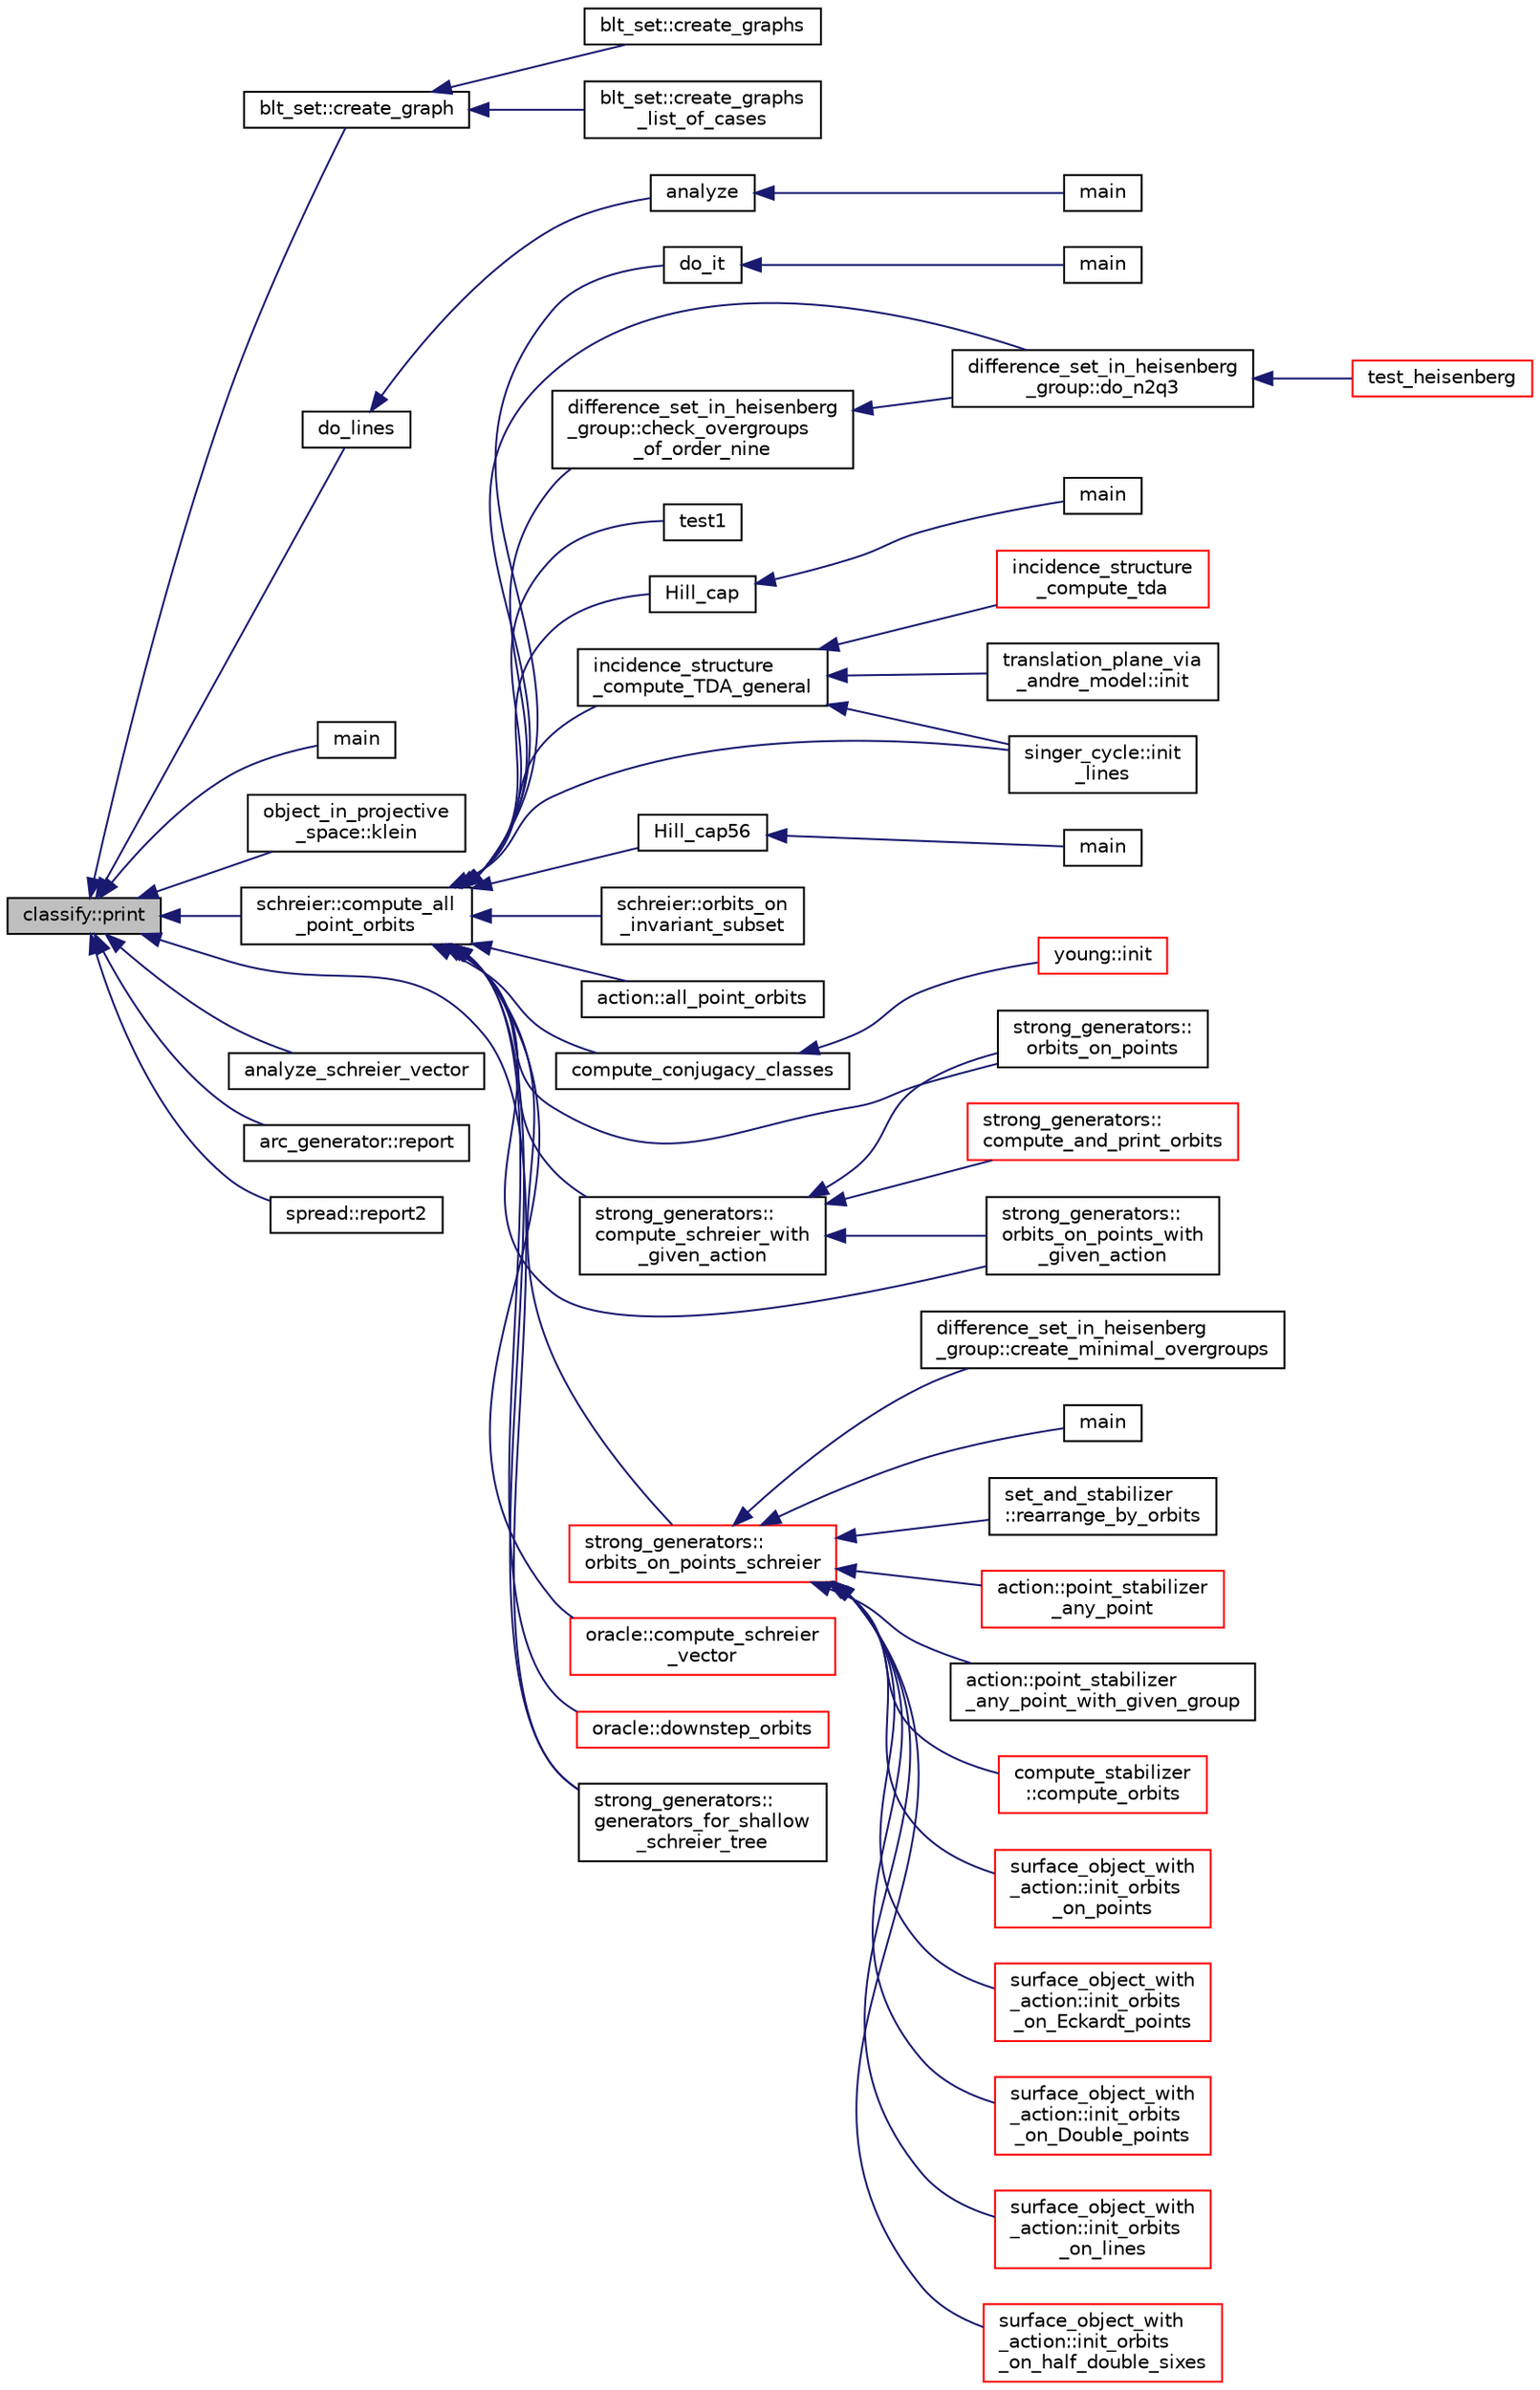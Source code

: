 digraph "classify::print"
{
  edge [fontname="Helvetica",fontsize="10",labelfontname="Helvetica",labelfontsize="10"];
  node [fontname="Helvetica",fontsize="10",shape=record];
  rankdir="LR";
  Node257 [label="classify::print",height=0.2,width=0.4,color="black", fillcolor="grey75", style="filled", fontcolor="black"];
  Node257 -> Node258 [dir="back",color="midnightblue",fontsize="10",style="solid",fontname="Helvetica"];
  Node258 [label="blt_set::create_graph",height=0.2,width=0.4,color="black", fillcolor="white", style="filled",URL="$d1/d3d/classblt__set.html#ae92249ece99ffbc92e93e49cd5d5dccf"];
  Node258 -> Node259 [dir="back",color="midnightblue",fontsize="10",style="solid",fontname="Helvetica"];
  Node259 [label="blt_set::create_graphs",height=0.2,width=0.4,color="black", fillcolor="white", style="filled",URL="$d1/d3d/classblt__set.html#a3f1d4a8ed15875c47b327949f26a4533"];
  Node258 -> Node260 [dir="back",color="midnightblue",fontsize="10",style="solid",fontname="Helvetica"];
  Node260 [label="blt_set::create_graphs\l_list_of_cases",height=0.2,width=0.4,color="black", fillcolor="white", style="filled",URL="$d1/d3d/classblt__set.html#a91ad531d4154bd887182dbd6121476f3"];
  Node257 -> Node261 [dir="back",color="midnightblue",fontsize="10",style="solid",fontname="Helvetica"];
  Node261 [label="do_lines",height=0.2,width=0.4,color="black", fillcolor="white", style="filled",URL="$da/d90/analyze_8_c.html#a8a0ad1642efe3759982b81e0fa63f035"];
  Node261 -> Node262 [dir="back",color="midnightblue",fontsize="10",style="solid",fontname="Helvetica"];
  Node262 [label="analyze",height=0.2,width=0.4,color="black", fillcolor="white", style="filled",URL="$da/d90/analyze_8_c.html#aa0c05ca3fc5b1b83451c5a4928234f5e"];
  Node262 -> Node263 [dir="back",color="midnightblue",fontsize="10",style="solid",fontname="Helvetica"];
  Node263 [label="main",height=0.2,width=0.4,color="black", fillcolor="white", style="filled",URL="$da/d90/analyze_8_c.html#a3c04138a5bfe5d72780bb7e82a18e627"];
  Node257 -> Node264 [dir="back",color="midnightblue",fontsize="10",style="solid",fontname="Helvetica"];
  Node264 [label="main",height=0.2,width=0.4,color="black", fillcolor="white", style="filled",URL="$df/da4/distribution_8_c.html#a3c04138a5bfe5d72780bb7e82a18e627"];
  Node257 -> Node265 [dir="back",color="midnightblue",fontsize="10",style="solid",fontname="Helvetica"];
  Node265 [label="object_in_projective\l_space::klein",height=0.2,width=0.4,color="black", fillcolor="white", style="filled",URL="$d7/d08/classobject__in__projective__space.html#a5b8beb58d83a6c274b2b8bd2c4e176c1"];
  Node257 -> Node266 [dir="back",color="midnightblue",fontsize="10",style="solid",fontname="Helvetica"];
  Node266 [label="schreier::compute_all\l_point_orbits",height=0.2,width=0.4,color="black", fillcolor="white", style="filled",URL="$d3/dd6/classschreier.html#a1deec048f51f380bc3476d4cd4d95e94"];
  Node266 -> Node267 [dir="back",color="midnightblue",fontsize="10",style="solid",fontname="Helvetica"];
  Node267 [label="do_it",height=0.2,width=0.4,color="black", fillcolor="white", style="filled",URL="$da/da3/burnside_8_c.html#a6a1ed4d46bdb13e56112f47f0565c25b"];
  Node267 -> Node268 [dir="back",color="midnightblue",fontsize="10",style="solid",fontname="Helvetica"];
  Node268 [label="main",height=0.2,width=0.4,color="black", fillcolor="white", style="filled",URL="$da/da3/burnside_8_c.html#a3c04138a5bfe5d72780bb7e82a18e627"];
  Node266 -> Node269 [dir="back",color="midnightblue",fontsize="10",style="solid",fontname="Helvetica"];
  Node269 [label="difference_set_in_heisenberg\l_group::do_n2q3",height=0.2,width=0.4,color="black", fillcolor="white", style="filled",URL="$de/d8a/classdifference__set__in__heisenberg__group.html#aca82ff116dd5d17cfbb311e809b6d023"];
  Node269 -> Node270 [dir="back",color="midnightblue",fontsize="10",style="solid",fontname="Helvetica"];
  Node270 [label="test_heisenberg",height=0.2,width=0.4,color="red", fillcolor="white", style="filled",URL="$d7/db9/tao_8_c.html#a87d0c5c3b1f228ddbc4f326d3b662c24"];
  Node266 -> Node272 [dir="back",color="midnightblue",fontsize="10",style="solid",fontname="Helvetica"];
  Node272 [label="difference_set_in_heisenberg\l_group::check_overgroups\l_of_order_nine",height=0.2,width=0.4,color="black", fillcolor="white", style="filled",URL="$de/d8a/classdifference__set__in__heisenberg__group.html#af7075193cf272d5b63356e21ec1ab8a8"];
  Node272 -> Node269 [dir="back",color="midnightblue",fontsize="10",style="solid",fontname="Helvetica"];
  Node266 -> Node273 [dir="back",color="midnightblue",fontsize="10",style="solid",fontname="Helvetica"];
  Node273 [label="test1",height=0.2,width=0.4,color="black", fillcolor="white", style="filled",URL="$d9/db0/factor__space_8_c.html#ae2a201e46836d85cb2c5579a837b641a"];
  Node266 -> Node274 [dir="back",color="midnightblue",fontsize="10",style="solid",fontname="Helvetica"];
  Node274 [label="Hill_cap",height=0.2,width=0.4,color="black", fillcolor="white", style="filled",URL="$da/d28/hill_8_c.html#a7c2543fe497e681d4b492b16ea7f933e"];
  Node274 -> Node275 [dir="back",color="midnightblue",fontsize="10",style="solid",fontname="Helvetica"];
  Node275 [label="main",height=0.2,width=0.4,color="black", fillcolor="white", style="filled",URL="$da/d28/hill_8_c.html#a217dbf8b442f20279ea00b898af96f52"];
  Node266 -> Node276 [dir="back",color="midnightblue",fontsize="10",style="solid",fontname="Helvetica"];
  Node276 [label="incidence_structure\l_compute_TDA_general",height=0.2,width=0.4,color="black", fillcolor="white", style="filled",URL="$df/d74/tl__geometry_8h.html#a21ab759f6e646f3fe703c17f39361448"];
  Node276 -> Node277 [dir="back",color="midnightblue",fontsize="10",style="solid",fontname="Helvetica"];
  Node277 [label="incidence_structure\l_compute_tda",height=0.2,width=0.4,color="red", fillcolor="white", style="filled",URL="$df/d74/tl__geometry_8h.html#ab3a7584f120bbaf752a5bd831d3ebf72"];
  Node276 -> Node279 [dir="back",color="midnightblue",fontsize="10",style="solid",fontname="Helvetica"];
  Node279 [label="singer_cycle::init\l_lines",height=0.2,width=0.4,color="black", fillcolor="white", style="filled",URL="$d8/d13/classsinger__cycle.html#a817cbf613596d5db2cf5e926db8fa328"];
  Node276 -> Node280 [dir="back",color="midnightblue",fontsize="10",style="solid",fontname="Helvetica"];
  Node280 [label="translation_plane_via\l_andre_model::init",height=0.2,width=0.4,color="black", fillcolor="white", style="filled",URL="$d1/dcc/classtranslation__plane__via__andre__model.html#adb424599de168ade331979a9218ee07b"];
  Node266 -> Node281 [dir="back",color="midnightblue",fontsize="10",style="solid",fontname="Helvetica"];
  Node281 [label="Hill_cap56",height=0.2,width=0.4,color="black", fillcolor="white", style="filled",URL="$df/d74/tl__geometry_8h.html#ad7fc0ff2bf8455ab25e170c6930047a6"];
  Node281 -> Node282 [dir="back",color="midnightblue",fontsize="10",style="solid",fontname="Helvetica"];
  Node282 [label="main",height=0.2,width=0.4,color="black", fillcolor="white", style="filled",URL="$d4/d6e/make__something_8_c.html#a217dbf8b442f20279ea00b898af96f52"];
  Node266 -> Node283 [dir="back",color="midnightblue",fontsize="10",style="solid",fontname="Helvetica"];
  Node283 [label="schreier::orbits_on\l_invariant_subset",height=0.2,width=0.4,color="black", fillcolor="white", style="filled",URL="$d3/dd6/classschreier.html#a852787d7b3448fd7c05b481b9ee95bdc"];
  Node266 -> Node284 [dir="back",color="midnightblue",fontsize="10",style="solid",fontname="Helvetica"];
  Node284 [label="action::all_point_orbits",height=0.2,width=0.4,color="black", fillcolor="white", style="filled",URL="$d2/d86/classaction.html#a69c5d635fef1124cf0a1b4cd5e879262"];
  Node266 -> Node285 [dir="back",color="midnightblue",fontsize="10",style="solid",fontname="Helvetica"];
  Node285 [label="compute_conjugacy_classes",height=0.2,width=0.4,color="black", fillcolor="white", style="filled",URL="$dc/dd4/group__actions_8h.html#a3a3f311d8e19e481707b3e54dbb35066"];
  Node285 -> Node286 [dir="back",color="midnightblue",fontsize="10",style="solid",fontname="Helvetica"];
  Node286 [label="young::init",height=0.2,width=0.4,color="red", fillcolor="white", style="filled",URL="$dd/d68/classyoung.html#abbcd21425b16be0635f5ede77c0cdc28"];
  Node266 -> Node290 [dir="back",color="midnightblue",fontsize="10",style="solid",fontname="Helvetica"];
  Node290 [label="strong_generators::\lcompute_schreier_with\l_given_action",height=0.2,width=0.4,color="black", fillcolor="white", style="filled",URL="$dc/d09/classstrong__generators.html#a4124e0060db9e45c8f698c9fab00d946"];
  Node290 -> Node291 [dir="back",color="midnightblue",fontsize="10",style="solid",fontname="Helvetica"];
  Node291 [label="strong_generators::\lorbits_on_points",height=0.2,width=0.4,color="black", fillcolor="white", style="filled",URL="$dc/d09/classstrong__generators.html#a0db41e5d931067f14ae1066e89988fba"];
  Node290 -> Node292 [dir="back",color="midnightblue",fontsize="10",style="solid",fontname="Helvetica"];
  Node292 [label="strong_generators::\lorbits_on_points_with\l_given_action",height=0.2,width=0.4,color="black", fillcolor="white", style="filled",URL="$dc/d09/classstrong__generators.html#ab903661b1847f798b7833035f2d2950c"];
  Node290 -> Node293 [dir="back",color="midnightblue",fontsize="10",style="solid",fontname="Helvetica"];
  Node293 [label="strong_generators::\lcompute_and_print_orbits",height=0.2,width=0.4,color="red", fillcolor="white", style="filled",URL="$dc/d09/classstrong__generators.html#aff9b042c0430f65b53ebbf51b32db09b"];
  Node266 -> Node291 [dir="back",color="midnightblue",fontsize="10",style="solid",fontname="Helvetica"];
  Node266 -> Node292 [dir="back",color="midnightblue",fontsize="10",style="solid",fontname="Helvetica"];
  Node266 -> Node309 [dir="back",color="midnightblue",fontsize="10",style="solid",fontname="Helvetica"];
  Node309 [label="strong_generators::\lorbits_on_points_schreier",height=0.2,width=0.4,color="red", fillcolor="white", style="filled",URL="$dc/d09/classstrong__generators.html#adf3f35989ff7ac9fdbcf0a4e241eef9f"];
  Node309 -> Node310 [dir="back",color="midnightblue",fontsize="10",style="solid",fontname="Helvetica"];
  Node310 [label="difference_set_in_heisenberg\l_group::create_minimal_overgroups",height=0.2,width=0.4,color="black", fillcolor="white", style="filled",URL="$de/d8a/classdifference__set__in__heisenberg__group.html#a9bde5ad5da3ebaebf98fbfd3e8110b79"];
  Node309 -> Node311 [dir="back",color="midnightblue",fontsize="10",style="solid",fontname="Helvetica"];
  Node311 [label="main",height=0.2,width=0.4,color="black", fillcolor="white", style="filled",URL="$d5/d13/simeon_8_c.html#ae66f6b31b5ad750f1fe042a706a4e3d4"];
  Node309 -> Node312 [dir="back",color="midnightblue",fontsize="10",style="solid",fontname="Helvetica"];
  Node312 [label="set_and_stabilizer\l::rearrange_by_orbits",height=0.2,width=0.4,color="black", fillcolor="white", style="filled",URL="$de/df6/classset__and__stabilizer.html#acfc35aa1163712215848fab02017b28d"];
  Node309 -> Node313 [dir="back",color="midnightblue",fontsize="10",style="solid",fontname="Helvetica"];
  Node313 [label="action::point_stabilizer\l_any_point",height=0.2,width=0.4,color="red", fillcolor="white", style="filled",URL="$d2/d86/classaction.html#a32ab18e3be9f4412d340ee94de405c13"];
  Node309 -> Node315 [dir="back",color="midnightblue",fontsize="10",style="solid",fontname="Helvetica"];
  Node315 [label="action::point_stabilizer\l_any_point_with_given_group",height=0.2,width=0.4,color="black", fillcolor="white", style="filled",URL="$d2/d86/classaction.html#a4892e0399ba1be9d5f0aae001f18d663"];
  Node309 -> Node316 [dir="back",color="midnightblue",fontsize="10",style="solid",fontname="Helvetica"];
  Node316 [label="compute_stabilizer\l::compute_orbits",height=0.2,width=0.4,color="red", fillcolor="white", style="filled",URL="$d8/d30/classcompute__stabilizer.html#ad79e5030c333022ae2a12562459a8948"];
  Node309 -> Node327 [dir="back",color="midnightblue",fontsize="10",style="solid",fontname="Helvetica"];
  Node327 [label="surface_object_with\l_action::init_orbits\l_on_points",height=0.2,width=0.4,color="red", fillcolor="white", style="filled",URL="$db/d28/classsurface__object__with__action.html#af409fc1a4a148cb138ceac1bdedf3d8a"];
  Node309 -> Node336 [dir="back",color="midnightblue",fontsize="10",style="solid",fontname="Helvetica"];
  Node336 [label="surface_object_with\l_action::init_orbits\l_on_Eckardt_points",height=0.2,width=0.4,color="red", fillcolor="white", style="filled",URL="$db/d28/classsurface__object__with__action.html#adb4f53b56c7d046331cd6f7160c88199"];
  Node309 -> Node337 [dir="back",color="midnightblue",fontsize="10",style="solid",fontname="Helvetica"];
  Node337 [label="surface_object_with\l_action::init_orbits\l_on_Double_points",height=0.2,width=0.4,color="red", fillcolor="white", style="filled",URL="$db/d28/classsurface__object__with__action.html#ab1aa645b1dbce2a3cfbf1ec80194fb02"];
  Node309 -> Node338 [dir="back",color="midnightblue",fontsize="10",style="solid",fontname="Helvetica"];
  Node338 [label="surface_object_with\l_action::init_orbits\l_on_lines",height=0.2,width=0.4,color="red", fillcolor="white", style="filled",URL="$db/d28/classsurface__object__with__action.html#a774d7cd436a671bafdf364400a233db5"];
  Node309 -> Node339 [dir="back",color="midnightblue",fontsize="10",style="solid",fontname="Helvetica"];
  Node339 [label="surface_object_with\l_action::init_orbits\l_on_half_double_sixes",height=0.2,width=0.4,color="red", fillcolor="white", style="filled",URL="$db/d28/classsurface__object__with__action.html#ad3e74077b84f714c72a246ed751b47c5"];
  Node266 -> Node343 [dir="back",color="midnightblue",fontsize="10",style="solid",fontname="Helvetica"];
  Node343 [label="strong_generators::\lgenerators_for_shallow\l_schreier_tree",height=0.2,width=0.4,color="black", fillcolor="white", style="filled",URL="$dc/d09/classstrong__generators.html#a5d093b23261ef710325614ad5c497dbc"];
  Node266 -> Node344 [dir="back",color="midnightblue",fontsize="10",style="solid",fontname="Helvetica"];
  Node344 [label="oracle::compute_schreier\l_vector",height=0.2,width=0.4,color="red", fillcolor="white", style="filled",URL="$d7/da7/classoracle.html#a1ba7d398b51ed70f89b5ea54adb7b089"];
  Node266 -> Node397 [dir="back",color="midnightblue",fontsize="10",style="solid",fontname="Helvetica"];
  Node397 [label="oracle::downstep_orbits",height=0.2,width=0.4,color="red", fillcolor="white", style="filled",URL="$d7/da7/classoracle.html#a65ea623f3a7b2e3dba4e29638207bc53"];
  Node266 -> Node279 [dir="back",color="midnightblue",fontsize="10",style="solid",fontname="Helvetica"];
  Node257 -> Node403 [dir="back",color="midnightblue",fontsize="10",style="solid",fontname="Helvetica"];
  Node403 [label="analyze_schreier_vector",height=0.2,width=0.4,color="black", fillcolor="white", style="filled",URL="$d9/d7a/schreier__vector_8_c.html#a6997cb994dece4aaa410f5da7867eba9"];
  Node257 -> Node343 [dir="back",color="midnightblue",fontsize="10",style="solid",fontname="Helvetica"];
  Node257 -> Node404 [dir="back",color="midnightblue",fontsize="10",style="solid",fontname="Helvetica"];
  Node404 [label="arc_generator::report",height=0.2,width=0.4,color="black", fillcolor="white", style="filled",URL="$d4/d21/classarc__generator.html#a650f715bb3eec8fd1057e07e5b384f9a"];
  Node257 -> Node405 [dir="back",color="midnightblue",fontsize="10",style="solid",fontname="Helvetica"];
  Node405 [label="spread::report2",height=0.2,width=0.4,color="black", fillcolor="white", style="filled",URL="$da/dc1/classspread.html#a543a79e4e7306af291584f53dacbfdd8"];
}
